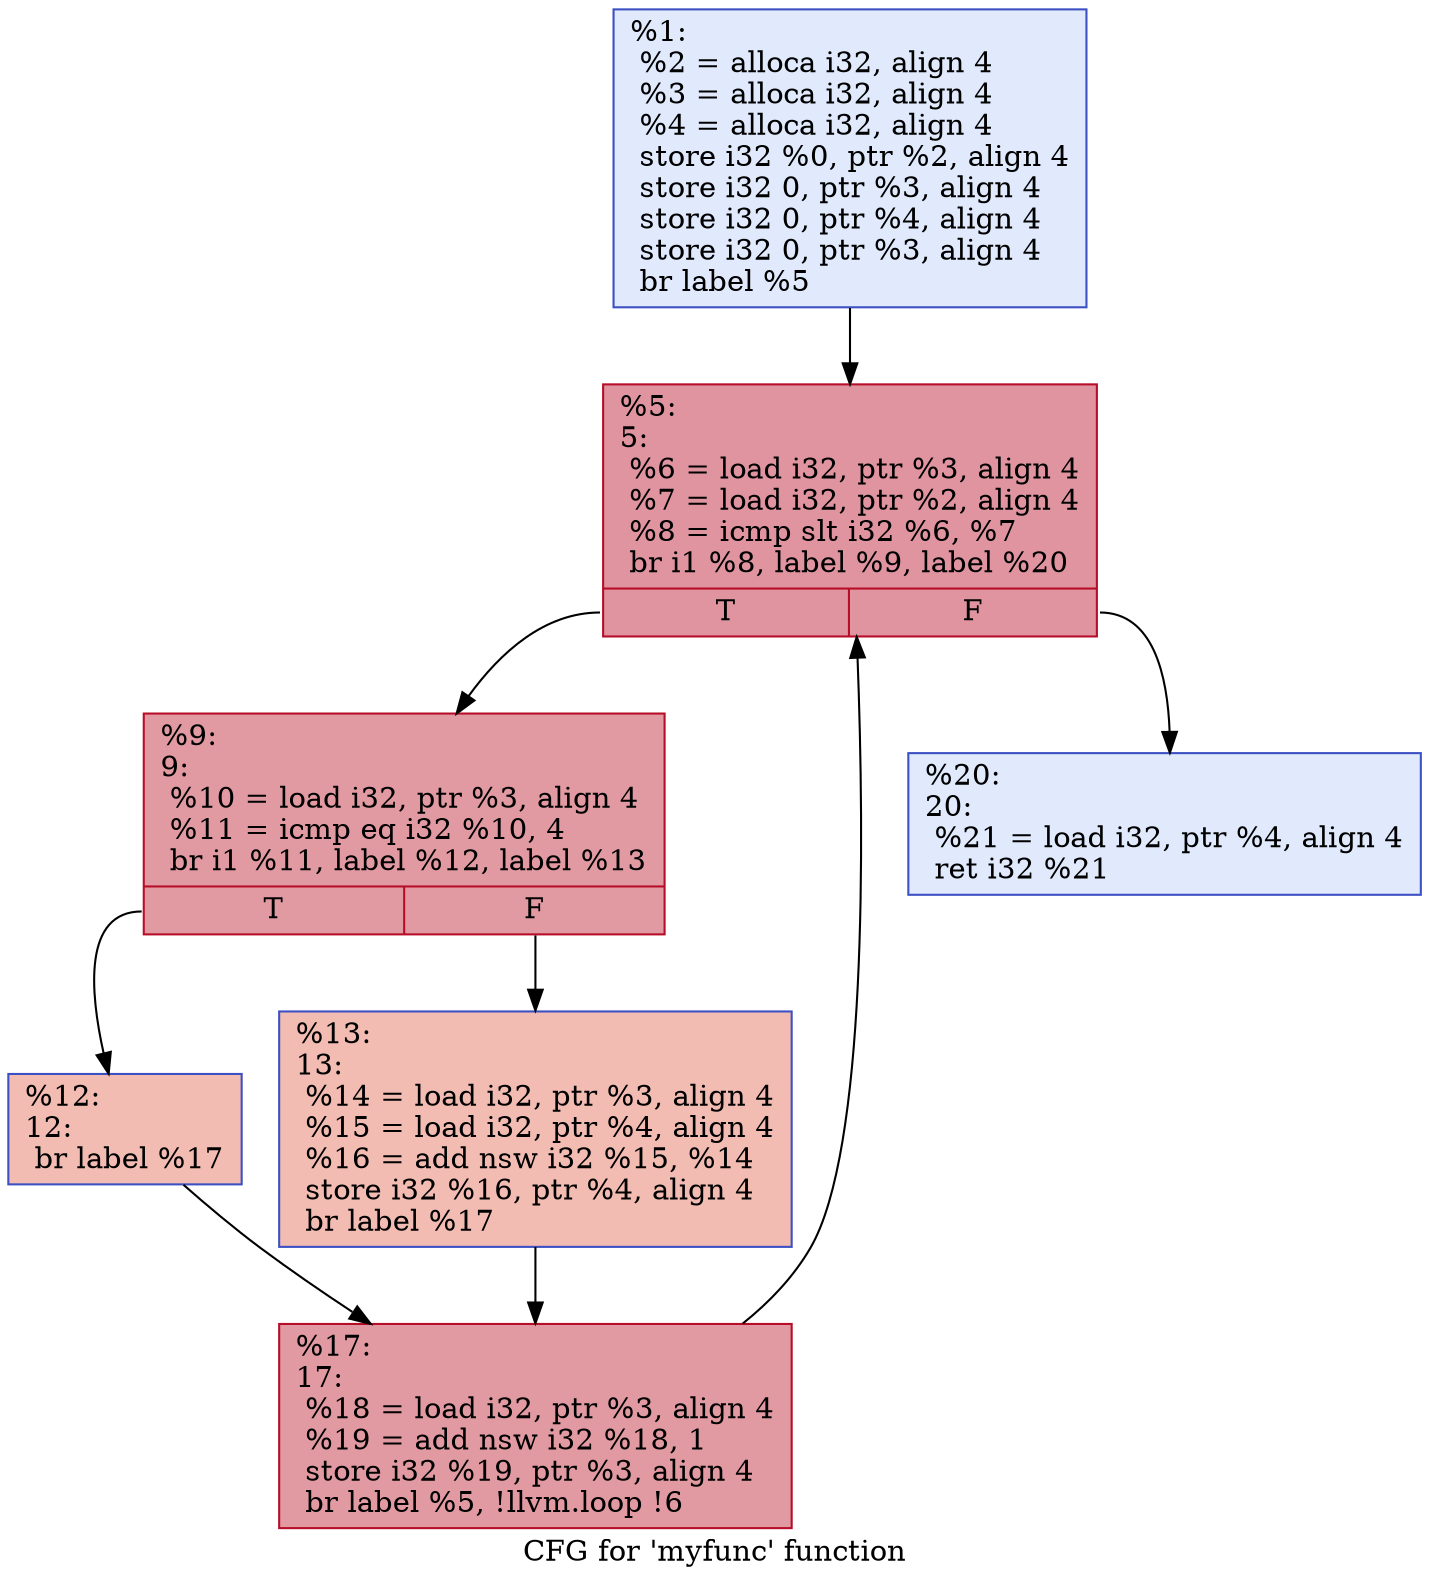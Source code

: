digraph "CFG for 'myfunc' function" {
	label="CFG for 'myfunc' function";

	Node0x56498610e810 [shape=record,color="#3d50c3ff", style=filled, fillcolor="#b9d0f970",label="{%1:\l  %2 = alloca i32, align 4\l  %3 = alloca i32, align 4\l  %4 = alloca i32, align 4\l  store i32 %0, ptr %2, align 4\l  store i32 0, ptr %3, align 4\l  store i32 0, ptr %4, align 4\l  store i32 0, ptr %3, align 4\l  br label %5\l}"];
	Node0x56498610e810 -> Node0x56498610f6b0;
	Node0x56498610f6b0 [shape=record,color="#b70d28ff", style=filled, fillcolor="#b70d2870",label="{%5:\l5:                                                \l  %6 = load i32, ptr %3, align 4\l  %7 = load i32, ptr %2, align 4\l  %8 = icmp slt i32 %6, %7\l  br i1 %8, label %9, label %20\l|{<s0>T|<s1>F}}"];
	Node0x56498610f6b0:s0 -> Node0x56498610f660;
	Node0x56498610f6b0:s1 -> Node0x56498610f850;
	Node0x56498610f660 [shape=record,color="#b70d28ff", style=filled, fillcolor="#bb1b2c70",label="{%9:\l9:                                                \l  %10 = load i32, ptr %3, align 4\l  %11 = icmp eq i32 %10, 4\l  br i1 %11, label %12, label %13\l|{<s0>T|<s1>F}}"];
	Node0x56498610f660:s0 -> Node0x56498610fac0;
	Node0x56498610f660:s1 -> Node0x56498610fb10;
	Node0x56498610fac0 [shape=record,color="#3d50c3ff", style=filled, fillcolor="#e1675170",label="{%12:\l12:                                               \l  br label %17\l}"];
	Node0x56498610fac0 -> Node0x56498610fc50;
	Node0x56498610fb10 [shape=record,color="#3d50c3ff", style=filled, fillcolor="#e1675170",label="{%13:\l13:                                               \l  %14 = load i32, ptr %3, align 4\l  %15 = load i32, ptr %4, align 4\l  %16 = add nsw i32 %15, %14\l  store i32 %16, ptr %4, align 4\l  br label %17\l}"];
	Node0x56498610fb10 -> Node0x56498610fc50;
	Node0x56498610fc50 [shape=record,color="#b70d28ff", style=filled, fillcolor="#bb1b2c70",label="{%17:\l17:                                               \l  %18 = load i32, ptr %3, align 4\l  %19 = add nsw i32 %18, 1\l  store i32 %19, ptr %3, align 4\l  br label %5, !llvm.loop !6\l}"];
	Node0x56498610fc50 -> Node0x56498610f6b0;
	Node0x56498610f850 [shape=record,color="#3d50c3ff", style=filled, fillcolor="#b9d0f970",label="{%20:\l20:                                               \l  %21 = load i32, ptr %4, align 4\l  ret i32 %21\l}"];
}
